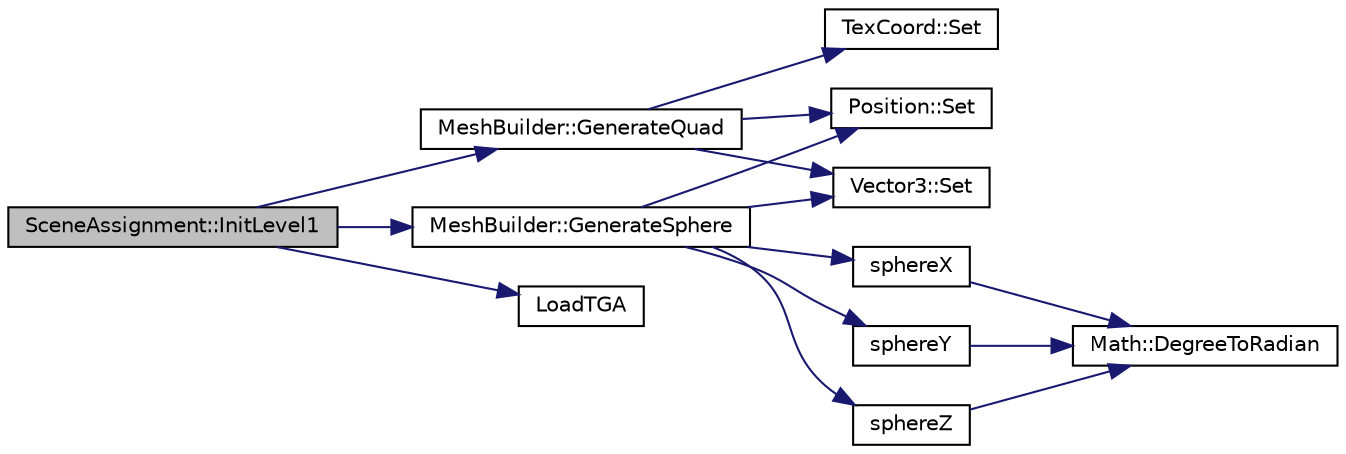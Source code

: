 digraph "SceneAssignment::InitLevel1"
{
  bgcolor="transparent";
  edge [fontname="Helvetica",fontsize="10",labelfontname="Helvetica",labelfontsize="10"];
  node [fontname="Helvetica",fontsize="10",shape=record];
  rankdir="LR";
  Node1 [label="SceneAssignment::InitLevel1",height=0.2,width=0.4,color="black", fillcolor="grey75", style="filled", fontcolor="black"];
  Node1 -> Node2 [color="midnightblue",fontsize="10",style="solid",fontname="Helvetica"];
  Node2 [label="MeshBuilder::GenerateQuad",height=0.2,width=0.4,color="black",URL="$classMeshBuilder.html#aec661388bddf32e7bf834b38fb5ed34d",tooltip="Generate the vertices of a quad; Use random color for each vertex Then generate the VBO/IBO and store..."];
  Node2 -> Node3 [color="midnightblue",fontsize="10",style="solid",fontname="Helvetica"];
  Node3 [label="Position::Set",height=0.2,width=0.4,color="black",URL="$structPosition.html#a2919b2441baf7a2f799791d65a1cfc15"];
  Node2 -> Node4 [color="midnightblue",fontsize="10",style="solid",fontname="Helvetica"];
  Node4 [label="TexCoord::Set",height=0.2,width=0.4,color="black",URL="$structTexCoord.html#a64b4ceeb1733c478cb4b5b1216146c32"];
  Node2 -> Node5 [color="midnightblue",fontsize="10",style="solid",fontname="Helvetica"];
  Node5 [label="Vector3::Set",height=0.2,width=0.4,color="black",URL="$structVector3.html#a9c25d604bd52b162cfcb56302ef032bb",tooltip="Set the elements of this vector. "];
  Node1 -> Node6 [color="midnightblue",fontsize="10",style="solid",fontname="Helvetica"];
  Node6 [label="MeshBuilder::GenerateSphere",height=0.2,width=0.4,color="black",URL="$classMeshBuilder.html#a10f627b0355a031b42d0337e95d2af56"];
  Node6 -> Node3 [color="midnightblue",fontsize="10",style="solid",fontname="Helvetica"];
  Node6 -> Node5 [color="midnightblue",fontsize="10",style="solid",fontname="Helvetica"];
  Node6 -> Node7 [color="midnightblue",fontsize="10",style="solid",fontname="Helvetica"];
  Node7 [label="sphereX",height=0.2,width=0.4,color="black",URL="$MeshBuilder_8cpp.html#a42b85724173510abff8489cfe7806c3f"];
  Node7 -> Node8 [color="midnightblue",fontsize="10",style="solid",fontname="Helvetica"];
  Node8 [label="Math::DegreeToRadian",height=0.2,width=0.4,color="black",URL="$namespaceMath.html#ac04b987cc6c574a059e68cb58f58c09a",tooltip="Converts from degrees to radians. "];
  Node6 -> Node9 [color="midnightblue",fontsize="10",style="solid",fontname="Helvetica"];
  Node9 [label="sphereY",height=0.2,width=0.4,color="black",URL="$MeshBuilder_8cpp.html#aca2515071d8156673cfaa4b54ae0a558"];
  Node9 -> Node8 [color="midnightblue",fontsize="10",style="solid",fontname="Helvetica"];
  Node6 -> Node10 [color="midnightblue",fontsize="10",style="solid",fontname="Helvetica"];
  Node10 [label="sphereZ",height=0.2,width=0.4,color="black",URL="$MeshBuilder_8cpp.html#ad611a1f30697cb26b310c16a493d8c4f"];
  Node10 -> Node8 [color="midnightblue",fontsize="10",style="solid",fontname="Helvetica"];
  Node1 -> Node11 [color="midnightblue",fontsize="10",style="solid",fontname="Helvetica"];
  Node11 [label="LoadTGA",height=0.2,width=0.4,color="black",URL="$LoadTGA_8cpp.html#a459a80ca6de67a1e3493bfb66ae317e4"];
}
